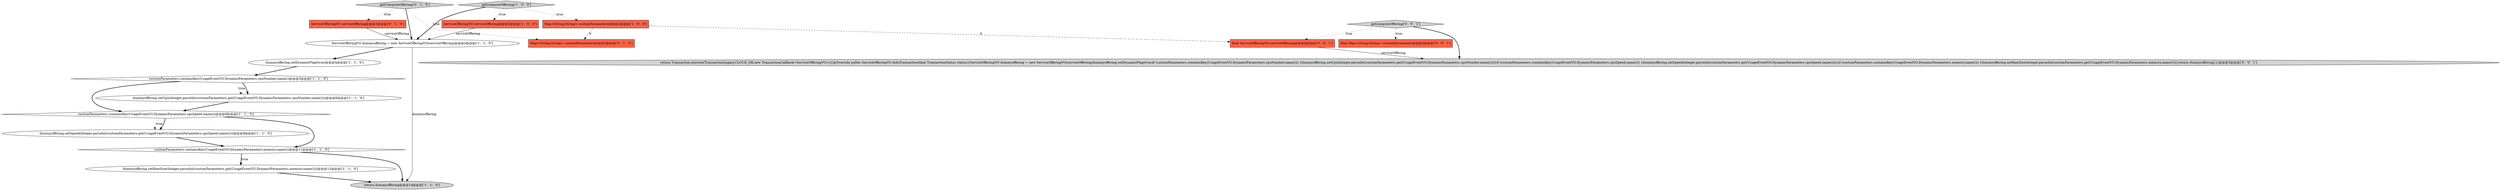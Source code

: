 digraph {
8 [style = filled, label = "return dummyoffering@@@14@@@['1', '1', '0']", fillcolor = lightgray, shape = ellipse image = "AAA0AAABBB1BBB"];
10 [style = filled, label = "dummyoffering.setSpeed(Integer.parseInt(customParameters.get(UsageEventVO.DynamicParameters.cpuSpeed.name())))@@@9@@@['1', '1', '0']", fillcolor = white, shape = ellipse image = "AAA0AAABBB1BBB"];
3 [style = filled, label = "customParameters.containsKey(UsageEventVO.DynamicParameters.cpuSpeed.name())@@@8@@@['1', '1', '0']", fillcolor = white, shape = diamond image = "AAA0AAABBB1BBB"];
0 [style = filled, label = "customParameters.containsKey(UsageEventVO.DynamicParameters.cpuNumber.name())@@@5@@@['1', '1', '0']", fillcolor = white, shape = diamond image = "AAA0AAABBB1BBB"];
17 [style = filled, label = "final ServiceOfferingVO serviceOffering@@@2@@@['0', '0', '1']", fillcolor = tomato, shape = box image = "AAA0AAABBB3BBB"];
18 [style = filled, label = "getcomputeOffering['0', '0', '1']", fillcolor = lightgray, shape = diamond image = "AAA0AAABBB3BBB"];
11 [style = filled, label = "dummyoffering.setRamSize(Integer.parseInt(customParameters.get(UsageEventVO.DynamicParameters.memory.name())))@@@12@@@['1', '1', '0']", fillcolor = white, shape = ellipse image = "AAA0AAABBB1BBB"];
1 [style = filled, label = "ServiceOfferingVO dummyoffering = new ServiceOfferingVO(serviceOffering)@@@3@@@['1', '1', '0']", fillcolor = white, shape = ellipse image = "AAA0AAABBB1BBB"];
7 [style = filled, label = "Map<String,String> customParameters@@@2@@@['1', '0', '0']", fillcolor = tomato, shape = box image = "AAA1AAABBB1BBB"];
14 [style = filled, label = "Map<String,String> customParameters@@@2@@@['0', '1', '0']", fillcolor = tomato, shape = box image = "AAA1AAABBB2BBB"];
6 [style = filled, label = "dummyoffering.setDynamicFlag(true)@@@4@@@['1', '1', '0']", fillcolor = white, shape = ellipse image = "AAA0AAABBB1BBB"];
15 [style = filled, label = "final Map<String,String> customParameters@@@2@@@['0', '0', '1']", fillcolor = tomato, shape = box image = "AAA0AAABBB3BBB"];
13 [style = filled, label = "ServiceOfferingVO serviceOffering@@@2@@@['0', '1', '0']", fillcolor = tomato, shape = box image = "AAA0AAABBB2BBB"];
9 [style = filled, label = "getcomputeOffering['1', '0', '0']", fillcolor = lightgray, shape = diamond image = "AAA0AAABBB1BBB"];
12 [style = filled, label = "getComputeOffering['0', '1', '0']", fillcolor = lightgray, shape = diamond image = "AAA0AAABBB2BBB"];
2 [style = filled, label = "ServiceOfferingVO serviceOffering@@@2@@@['1', '0', '0']", fillcolor = tomato, shape = box image = "AAA0AAABBB1BBB"];
5 [style = filled, label = "dummyoffering.setCpu(Integer.parseInt(customParameters.get(UsageEventVO.DynamicParameters.cpuNumber.name())))@@@6@@@['1', '1', '0']", fillcolor = white, shape = ellipse image = "AAA0AAABBB1BBB"];
16 [style = filled, label = "return Transaction.execute(TransactionLegacy.CLOUD_DB,new TransactionCallback<ServiceOfferingVO>(){@Override public ServiceOfferingVO doInTransaction(final TransactionStatus status){ServiceOfferingVO dummyoffering = new ServiceOfferingVO(serviceOffering)dummyoffering.setDynamicFlag(true)if (customParameters.containsKey(UsageEventVO.DynamicParameters.cpuNumber.name())) {dummyoffering.setCpu(Integer.parseInt(customParameters.get(UsageEventVO.DynamicParameters.cpuNumber.name())))}if (customParameters.containsKey(UsageEventVO.DynamicParameters.cpuSpeed.name())) {dummyoffering.setSpeed(Integer.parseInt(customParameters.get(UsageEventVO.DynamicParameters.cpuSpeed.name())))}if (customParameters.containsKey(UsageEventVO.DynamicParameters.memory.name())) {dummyoffering.setRamSize(Integer.parseInt(customParameters.get(UsageEventVO.DynamicParameters.memory.name())))}return dummyoffering}})@@@3@@@['0', '0', '1']", fillcolor = lightgray, shape = ellipse image = "AAA0AAABBB3BBB"];
4 [style = filled, label = "customParameters.containsKey(UsageEventVO.DynamicParameters.memory.name())@@@11@@@['1', '1', '0']", fillcolor = white, shape = diamond image = "AAA0AAABBB1BBB"];
17->16 [style = solid, label="serviceOffering"];
0->3 [style = bold, label=""];
5->3 [style = bold, label=""];
0->5 [style = dotted, label="true"];
7->17 [style = dashed, label="0"];
7->14 [style = dashed, label="0"];
3->10 [style = dotted, label="true"];
18->15 [style = dotted, label="true"];
4->11 [style = dotted, label="true"];
6->0 [style = bold, label=""];
12->1 [style = bold, label=""];
3->4 [style = bold, label=""];
1->8 [style = solid, label="dummyoffering"];
3->10 [style = bold, label=""];
12->14 [style = dotted, label="true"];
12->13 [style = dotted, label="true"];
1->6 [style = bold, label=""];
13->1 [style = solid, label="serviceOffering"];
9->2 [style = dotted, label="true"];
2->1 [style = solid, label="serviceOffering"];
10->4 [style = bold, label=""];
4->8 [style = bold, label=""];
11->8 [style = bold, label=""];
18->17 [style = dotted, label="true"];
9->7 [style = dotted, label="true"];
9->1 [style = bold, label=""];
4->11 [style = bold, label=""];
0->5 [style = bold, label=""];
18->16 [style = bold, label=""];
}
